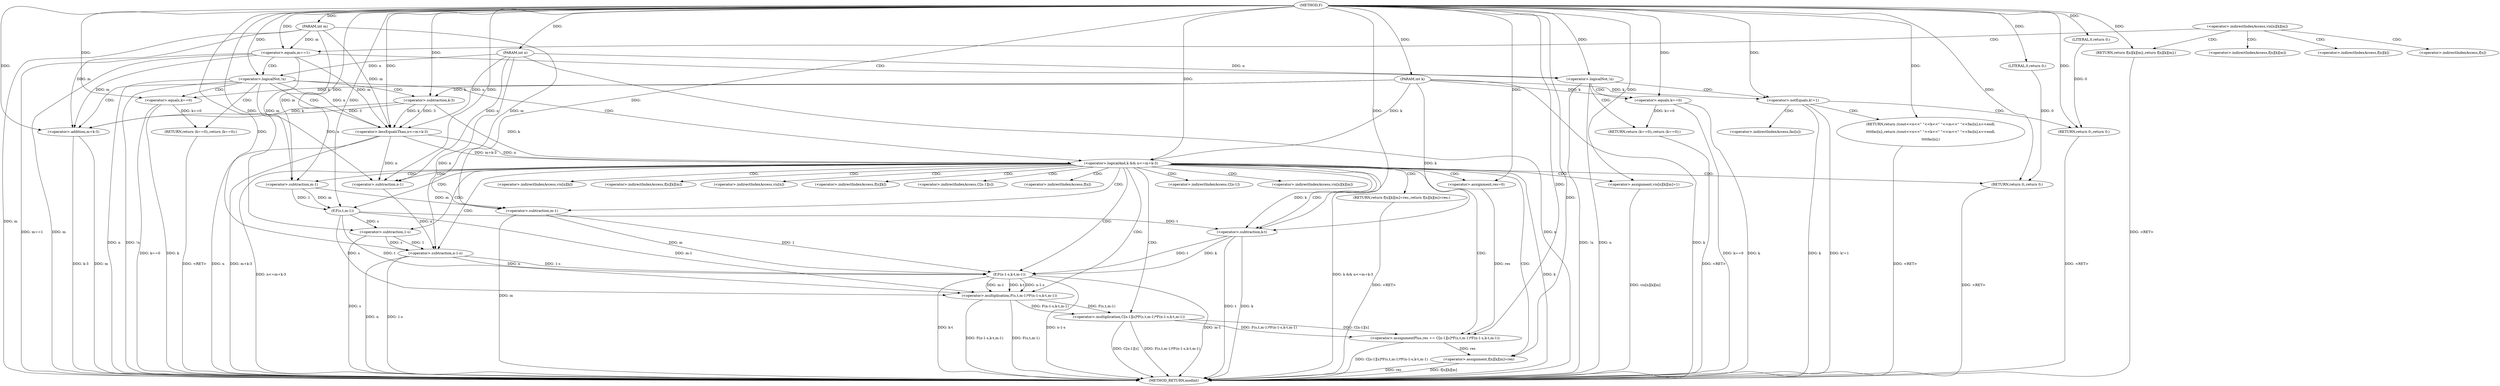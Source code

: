 digraph "F" {  
"1000544" [label = "(METHOD,F)" ]
"1000660" [label = "(METHOD_RETURN,modint)" ]
"1000545" [label = "(PARAM,int n)" ]
"1000546" [label = "(PARAM,int k)" ]
"1000547" [label = "(PARAM,int m)" ]
"1000607" [label = "(<operator>.assignment,res=0)" ]
"1000641" [label = "(<operator>.assignment,vis[n][k][m]=1)" ]
"1000650" [label = "(RETURN,return f[n][k][m]=res;,return f[n][k][m]=res;)" ]
"1000557" [label = "(RETURN,return f[n][k][m];,return f[n][k][m];)" ]
"1000566" [label = "(<operator>.equals,m==1)" ]
"1000588" [label = "(<operator>.logicalNot,!n)" ]
"1000590" [label = "(RETURN,return (k==0);,return (k==0);)" ]
"1000595" [label = "(<operator>.logicalAnd,k && n<=m+k-3)" ]
"1000604" [label = "(RETURN,return 0;,return 0;)" ]
"1000651" [label = "(<operator>.assignment,f[n][k][m]=res)" ]
"1000583" [label = "(RETURN,return //cout<<n<<\" \"<<k<<\" \"<<m<<\" \"<<fac[n].x<<endl,\n\t\t\t\tfac[n];,return //cout<<n<<\" \"<<k<<\" \"<<m<<\" \"<<fac[n].x<<endl,\n\t\t\t\tfac[n];)" ]
"1000591" [label = "(<operator>.equals,k==0)" ]
"1000605" [label = "(LITERAL,0,return 0;)" ]
"1000612" [label = "(<operator>.assignmentPlus,res += C[n-1][s]*F(s,t,m-1)*F(n-1-s,k-t,m-1))" ]
"1000571" [label = "(<operator>.logicalNot,!n)" ]
"1000573" [label = "(RETURN,return (k==0);,return (k==0);)" ]
"1000578" [label = "(<operator>.notEquals,k!=1)" ]
"1000581" [label = "(RETURN,return 0;,return 0;)" ]
"1000597" [label = "(<operator>.lessEqualsThan,n<=m+k-3)" ]
"1000574" [label = "(<operator>.equals,k==0)" ]
"1000582" [label = "(LITERAL,0,return 0;)" ]
"1000599" [label = "(<operator>.addition,m+k-3)" ]
"1000614" [label = "(<operator>.multiplication,C[n-1][s]*F(s,t,m-1)*F(n-1-s,k-t,m-1))" ]
"1000601" [label = "(<operator>.subtraction,k-3)" ]
"1000622" [label = "(<operator>.multiplication,F(s,t,m-1)*F(n-1-s,k-t,m-1))" ]
"1000623" [label = "(F,F(s,t,m-1))" ]
"1000629" [label = "(F,F(n-1-s,k-t,m-1))" ]
"1000618" [label = "(<operator>.subtraction,n-1)" ]
"1000626" [label = "(<operator>.subtraction,m-1)" ]
"1000630" [label = "(<operator>.subtraction,n-1-s)" ]
"1000635" [label = "(<operator>.subtraction,k-t)" ]
"1000638" [label = "(<operator>.subtraction,m-1)" ]
"1000632" [label = "(<operator>.subtraction,1-s)" ]
"1000550" [label = "(<operator>.indirectIndexAccess,vis[n][k][m])" ]
"1000642" [label = "(<operator>.indirectIndexAccess,vis[n][k][m])" ]
"1000558" [label = "(<operator>.indirectIndexAccess,f[n][k][m])" ]
"1000643" [label = "(<operator>.indirectIndexAccess,vis[n][k])" ]
"1000652" [label = "(<operator>.indirectIndexAccess,f[n][k][m])" ]
"1000559" [label = "(<operator>.indirectIndexAccess,f[n][k])" ]
"1000584" [label = "(<operator>.indirectIndexAccess,fac[n])" ]
"1000644" [label = "(<operator>.indirectIndexAccess,vis[n])" ]
"1000653" [label = "(<operator>.indirectIndexAccess,f[n][k])" ]
"1000560" [label = "(<operator>.indirectIndexAccess,f[n])" ]
"1000615" [label = "(<operator>.indirectIndexAccess,C[n-1][s])" ]
"1000654" [label = "(<operator>.indirectIndexAccess,f[n])" ]
"1000616" [label = "(<operator>.indirectIndexAccess,C[n-1])" ]
  "1000545" -> "1000660"  [ label = "DDG: n"] 
  "1000546" -> "1000660"  [ label = "DDG: k"] 
  "1000547" -> "1000660"  [ label = "DDG: m"] 
  "1000566" -> "1000660"  [ label = "DDG: m"] 
  "1000566" -> "1000660"  [ label = "DDG: m==1"] 
  "1000588" -> "1000660"  [ label = "DDG: n"] 
  "1000588" -> "1000660"  [ label = "DDG: !n"] 
  "1000595" -> "1000660"  [ label = "DDG: k"] 
  "1000597" -> "1000660"  [ label = "DDG: n"] 
  "1000599" -> "1000660"  [ label = "DDG: m"] 
  "1000599" -> "1000660"  [ label = "DDG: k-3"] 
  "1000597" -> "1000660"  [ label = "DDG: m+k-3"] 
  "1000595" -> "1000660"  [ label = "DDG: n<=m+k-3"] 
  "1000595" -> "1000660"  [ label = "DDG: k && n<=m+k-3"] 
  "1000614" -> "1000660"  [ label = "DDG: C[n-1][s]"] 
  "1000622" -> "1000660"  [ label = "DDG: F(s,t,m-1)"] 
  "1000630" -> "1000660"  [ label = "DDG: n"] 
  "1000632" -> "1000660"  [ label = "DDG: s"] 
  "1000630" -> "1000660"  [ label = "DDG: 1-s"] 
  "1000629" -> "1000660"  [ label = "DDG: n-1-s"] 
  "1000635" -> "1000660"  [ label = "DDG: k"] 
  "1000635" -> "1000660"  [ label = "DDG: t"] 
  "1000629" -> "1000660"  [ label = "DDG: k-t"] 
  "1000638" -> "1000660"  [ label = "DDG: m"] 
  "1000629" -> "1000660"  [ label = "DDG: m-1"] 
  "1000622" -> "1000660"  [ label = "DDG: F(n-1-s,k-t,m-1)"] 
  "1000614" -> "1000660"  [ label = "DDG: F(s,t,m-1)*F(n-1-s,k-t,m-1)"] 
  "1000612" -> "1000660"  [ label = "DDG: C[n-1][s]*F(s,t,m-1)*F(n-1-s,k-t,m-1)"] 
  "1000641" -> "1000660"  [ label = "DDG: vis[n][k][m]"] 
  "1000651" -> "1000660"  [ label = "DDG: f[n][k][m]"] 
  "1000651" -> "1000660"  [ label = "DDG: res"] 
  "1000591" -> "1000660"  [ label = "DDG: k"] 
  "1000591" -> "1000660"  [ label = "DDG: k==0"] 
  "1000571" -> "1000660"  [ label = "DDG: n"] 
  "1000571" -> "1000660"  [ label = "DDG: !n"] 
  "1000578" -> "1000660"  [ label = "DDG: k"] 
  "1000578" -> "1000660"  [ label = "DDG: k!=1"] 
  "1000574" -> "1000660"  [ label = "DDG: k"] 
  "1000574" -> "1000660"  [ label = "DDG: k==0"] 
  "1000604" -> "1000660"  [ label = "DDG: <RET>"] 
  "1000557" -> "1000660"  [ label = "DDG: <RET>"] 
  "1000590" -> "1000660"  [ label = "DDG: <RET>"] 
  "1000581" -> "1000660"  [ label = "DDG: <RET>"] 
  "1000583" -> "1000660"  [ label = "DDG: <RET>"] 
  "1000573" -> "1000660"  [ label = "DDG: <RET>"] 
  "1000650" -> "1000660"  [ label = "DDG: <RET>"] 
  "1000544" -> "1000545"  [ label = "DDG: "] 
  "1000544" -> "1000546"  [ label = "DDG: "] 
  "1000544" -> "1000547"  [ label = "DDG: "] 
  "1000544" -> "1000607"  [ label = "DDG: "] 
  "1000544" -> "1000641"  [ label = "DDG: "] 
  "1000544" -> "1000557"  [ label = "DDG: "] 
  "1000591" -> "1000590"  [ label = "DDG: k==0"] 
  "1000605" -> "1000604"  [ label = "DDG: 0"] 
  "1000544" -> "1000604"  [ label = "DDG: "] 
  "1000612" -> "1000651"  [ label = "DDG: res"] 
  "1000544" -> "1000651"  [ label = "DDG: "] 
  "1000547" -> "1000566"  [ label = "DDG: m"] 
  "1000544" -> "1000566"  [ label = "DDG: "] 
  "1000544" -> "1000583"  [ label = "DDG: "] 
  "1000545" -> "1000588"  [ label = "DDG: n"] 
  "1000544" -> "1000588"  [ label = "DDG: "] 
  "1000601" -> "1000595"  [ label = "DDG: k"] 
  "1000546" -> "1000595"  [ label = "DDG: k"] 
  "1000544" -> "1000595"  [ label = "DDG: "] 
  "1000597" -> "1000595"  [ label = "DDG: n"] 
  "1000597" -> "1000595"  [ label = "DDG: m+k-3"] 
  "1000544" -> "1000605"  [ label = "DDG: "] 
  "1000614" -> "1000612"  [ label = "DDG: C[n-1][s]"] 
  "1000614" -> "1000612"  [ label = "DDG: F(s,t,m-1)*F(n-1-s,k-t,m-1)"] 
  "1000574" -> "1000573"  [ label = "DDG: k==0"] 
  "1000582" -> "1000581"  [ label = "DDG: 0"] 
  "1000544" -> "1000581"  [ label = "DDG: "] 
  "1000546" -> "1000591"  [ label = "DDG: k"] 
  "1000544" -> "1000591"  [ label = "DDG: "] 
  "1000588" -> "1000597"  [ label = "DDG: n"] 
  "1000545" -> "1000597"  [ label = "DDG: n"] 
  "1000544" -> "1000597"  [ label = "DDG: "] 
  "1000566" -> "1000597"  [ label = "DDG: m"] 
  "1000547" -> "1000597"  [ label = "DDG: m"] 
  "1000601" -> "1000597"  [ label = "DDG: k"] 
  "1000601" -> "1000597"  [ label = "DDG: 3"] 
  "1000607" -> "1000612"  [ label = "DDG: res"] 
  "1000544" -> "1000612"  [ label = "DDG: "] 
  "1000545" -> "1000571"  [ label = "DDG: n"] 
  "1000544" -> "1000571"  [ label = "DDG: "] 
  "1000546" -> "1000578"  [ label = "DDG: k"] 
  "1000544" -> "1000578"  [ label = "DDG: "] 
  "1000544" -> "1000582"  [ label = "DDG: "] 
  "1000566" -> "1000599"  [ label = "DDG: m"] 
  "1000547" -> "1000599"  [ label = "DDG: m"] 
  "1000544" -> "1000599"  [ label = "DDG: "] 
  "1000601" -> "1000599"  [ label = "DDG: k"] 
  "1000601" -> "1000599"  [ label = "DDG: 3"] 
  "1000622" -> "1000614"  [ label = "DDG: F(s,t,m-1)"] 
  "1000622" -> "1000614"  [ label = "DDG: F(n-1-s,k-t,m-1)"] 
  "1000546" -> "1000574"  [ label = "DDG: k"] 
  "1000544" -> "1000574"  [ label = "DDG: "] 
  "1000546" -> "1000601"  [ label = "DDG: k"] 
  "1000544" -> "1000601"  [ label = "DDG: "] 
  "1000623" -> "1000622"  [ label = "DDG: m-1"] 
  "1000623" -> "1000622"  [ label = "DDG: s"] 
  "1000623" -> "1000622"  [ label = "DDG: t"] 
  "1000629" -> "1000622"  [ label = "DDG: m-1"] 
  "1000629" -> "1000622"  [ label = "DDG: k-t"] 
  "1000629" -> "1000622"  [ label = "DDG: n-1-s"] 
  "1000544" -> "1000623"  [ label = "DDG: "] 
  "1000626" -> "1000623"  [ label = "DDG: 1"] 
  "1000626" -> "1000623"  [ label = "DDG: m"] 
  "1000630" -> "1000629"  [ label = "DDG: n"] 
  "1000630" -> "1000629"  [ label = "DDG: 1-s"] 
  "1000638" -> "1000629"  [ label = "DDG: m"] 
  "1000638" -> "1000629"  [ label = "DDG: 1"] 
  "1000635" -> "1000629"  [ label = "DDG: k"] 
  "1000635" -> "1000629"  [ label = "DDG: t"] 
  "1000588" -> "1000618"  [ label = "DDG: n"] 
  "1000597" -> "1000618"  [ label = "DDG: n"] 
  "1000545" -> "1000618"  [ label = "DDG: n"] 
  "1000544" -> "1000618"  [ label = "DDG: "] 
  "1000566" -> "1000626"  [ label = "DDG: m"] 
  "1000547" -> "1000626"  [ label = "DDG: m"] 
  "1000544" -> "1000626"  [ label = "DDG: "] 
  "1000618" -> "1000630"  [ label = "DDG: n"] 
  "1000545" -> "1000630"  [ label = "DDG: n"] 
  "1000544" -> "1000630"  [ label = "DDG: "] 
  "1000632" -> "1000630"  [ label = "DDG: 1"] 
  "1000632" -> "1000630"  [ label = "DDG: s"] 
  "1000595" -> "1000635"  [ label = "DDG: k"] 
  "1000546" -> "1000635"  [ label = "DDG: k"] 
  "1000544" -> "1000635"  [ label = "DDG: "] 
  "1000623" -> "1000635"  [ label = "DDG: t"] 
  "1000626" -> "1000638"  [ label = "DDG: m"] 
  "1000547" -> "1000638"  [ label = "DDG: m"] 
  "1000544" -> "1000638"  [ label = "DDG: "] 
  "1000544" -> "1000632"  [ label = "DDG: "] 
  "1000623" -> "1000632"  [ label = "DDG: s"] 
  "1000550" -> "1000560"  [ label = "CDG: "] 
  "1000550" -> "1000557"  [ label = "CDG: "] 
  "1000550" -> "1000566"  [ label = "CDG: "] 
  "1000550" -> "1000558"  [ label = "CDG: "] 
  "1000550" -> "1000559"  [ label = "CDG: "] 
  "1000566" -> "1000571"  [ label = "CDG: "] 
  "1000566" -> "1000588"  [ label = "CDG: "] 
  "1000588" -> "1000590"  [ label = "CDG: "] 
  "1000588" -> "1000595"  [ label = "CDG: "] 
  "1000588" -> "1000591"  [ label = "CDG: "] 
  "1000588" -> "1000597"  [ label = "CDG: "] 
  "1000588" -> "1000599"  [ label = "CDG: "] 
  "1000588" -> "1000601"  [ label = "CDG: "] 
  "1000595" -> "1000644"  [ label = "CDG: "] 
  "1000595" -> "1000614"  [ label = "CDG: "] 
  "1000595" -> "1000632"  [ label = "CDG: "] 
  "1000595" -> "1000626"  [ label = "CDG: "] 
  "1000595" -> "1000650"  [ label = "CDG: "] 
  "1000595" -> "1000641"  [ label = "CDG: "] 
  "1000595" -> "1000654"  [ label = "CDG: "] 
  "1000595" -> "1000623"  [ label = "CDG: "] 
  "1000595" -> "1000615"  [ label = "CDG: "] 
  "1000595" -> "1000607"  [ label = "CDG: "] 
  "1000595" -> "1000618"  [ label = "CDG: "] 
  "1000595" -> "1000629"  [ label = "CDG: "] 
  "1000595" -> "1000642"  [ label = "CDG: "] 
  "1000595" -> "1000643"  [ label = "CDG: "] 
  "1000595" -> "1000612"  [ label = "CDG: "] 
  "1000595" -> "1000635"  [ label = "CDG: "] 
  "1000595" -> "1000652"  [ label = "CDG: "] 
  "1000595" -> "1000616"  [ label = "CDG: "] 
  "1000595" -> "1000604"  [ label = "CDG: "] 
  "1000595" -> "1000638"  [ label = "CDG: "] 
  "1000595" -> "1000651"  [ label = "CDG: "] 
  "1000595" -> "1000653"  [ label = "CDG: "] 
  "1000595" -> "1000622"  [ label = "CDG: "] 
  "1000595" -> "1000630"  [ label = "CDG: "] 
  "1000571" -> "1000578"  [ label = "CDG: "] 
  "1000571" -> "1000573"  [ label = "CDG: "] 
  "1000571" -> "1000574"  [ label = "CDG: "] 
  "1000578" -> "1000584"  [ label = "CDG: "] 
  "1000578" -> "1000581"  [ label = "CDG: "] 
  "1000578" -> "1000583"  [ label = "CDG: "] 
}
